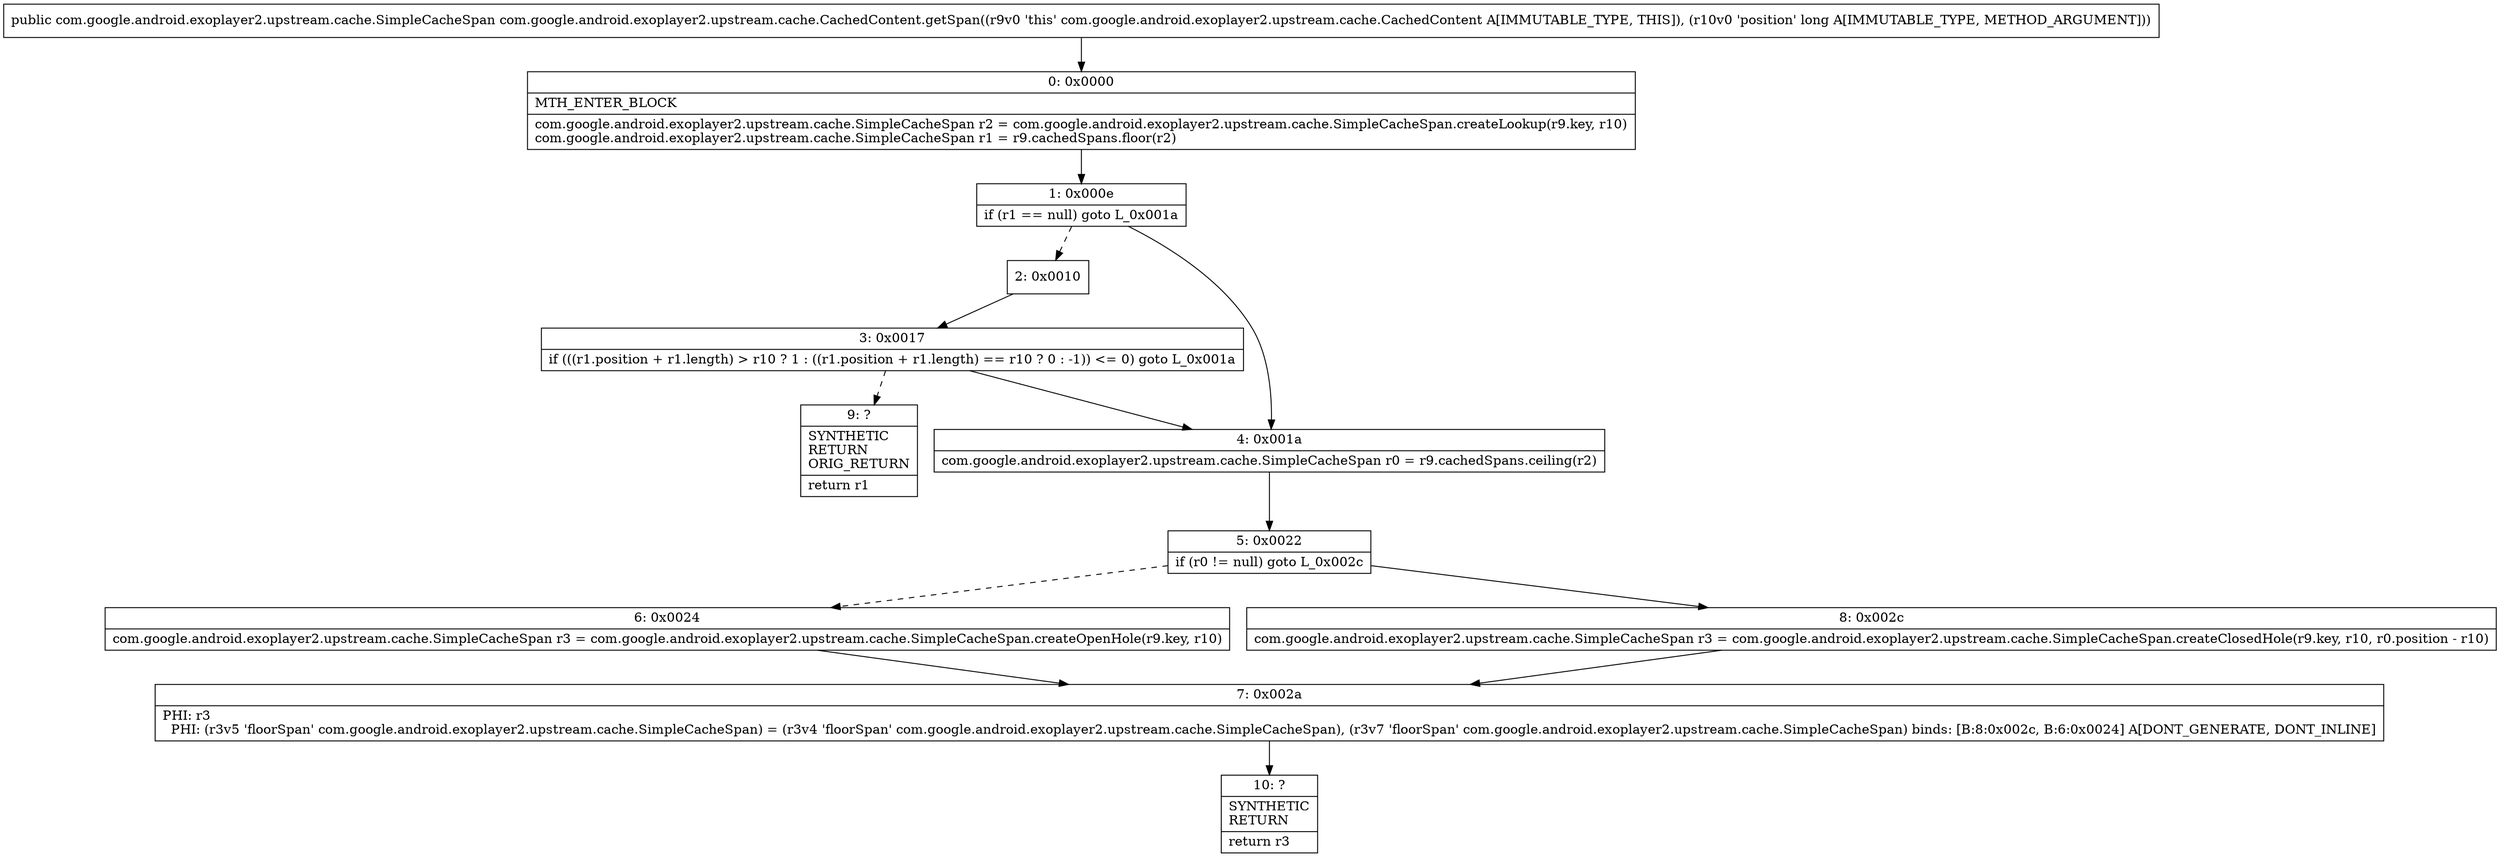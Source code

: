digraph "CFG forcom.google.android.exoplayer2.upstream.cache.CachedContent.getSpan(J)Lcom\/google\/android\/exoplayer2\/upstream\/cache\/SimpleCacheSpan;" {
Node_0 [shape=record,label="{0\:\ 0x0000|MTH_ENTER_BLOCK\l|com.google.android.exoplayer2.upstream.cache.SimpleCacheSpan r2 = com.google.android.exoplayer2.upstream.cache.SimpleCacheSpan.createLookup(r9.key, r10)\lcom.google.android.exoplayer2.upstream.cache.SimpleCacheSpan r1 = r9.cachedSpans.floor(r2)\l}"];
Node_1 [shape=record,label="{1\:\ 0x000e|if (r1 == null) goto L_0x001a\l}"];
Node_2 [shape=record,label="{2\:\ 0x0010}"];
Node_3 [shape=record,label="{3\:\ 0x0017|if (((r1.position + r1.length) \> r10 ? 1 : ((r1.position + r1.length) == r10 ? 0 : \-1)) \<= 0) goto L_0x001a\l}"];
Node_4 [shape=record,label="{4\:\ 0x001a|com.google.android.exoplayer2.upstream.cache.SimpleCacheSpan r0 = r9.cachedSpans.ceiling(r2)\l}"];
Node_5 [shape=record,label="{5\:\ 0x0022|if (r0 != null) goto L_0x002c\l}"];
Node_6 [shape=record,label="{6\:\ 0x0024|com.google.android.exoplayer2.upstream.cache.SimpleCacheSpan r3 = com.google.android.exoplayer2.upstream.cache.SimpleCacheSpan.createOpenHole(r9.key, r10)\l}"];
Node_7 [shape=record,label="{7\:\ 0x002a|PHI: r3 \l  PHI: (r3v5 'floorSpan' com.google.android.exoplayer2.upstream.cache.SimpleCacheSpan) = (r3v4 'floorSpan' com.google.android.exoplayer2.upstream.cache.SimpleCacheSpan), (r3v7 'floorSpan' com.google.android.exoplayer2.upstream.cache.SimpleCacheSpan) binds: [B:8:0x002c, B:6:0x0024] A[DONT_GENERATE, DONT_INLINE]\l}"];
Node_8 [shape=record,label="{8\:\ 0x002c|com.google.android.exoplayer2.upstream.cache.SimpleCacheSpan r3 = com.google.android.exoplayer2.upstream.cache.SimpleCacheSpan.createClosedHole(r9.key, r10, r0.position \- r10)\l}"];
Node_9 [shape=record,label="{9\:\ ?|SYNTHETIC\lRETURN\lORIG_RETURN\l|return r1\l}"];
Node_10 [shape=record,label="{10\:\ ?|SYNTHETIC\lRETURN\l|return r3\l}"];
MethodNode[shape=record,label="{public com.google.android.exoplayer2.upstream.cache.SimpleCacheSpan com.google.android.exoplayer2.upstream.cache.CachedContent.getSpan((r9v0 'this' com.google.android.exoplayer2.upstream.cache.CachedContent A[IMMUTABLE_TYPE, THIS]), (r10v0 'position' long A[IMMUTABLE_TYPE, METHOD_ARGUMENT])) }"];
MethodNode -> Node_0;
Node_0 -> Node_1;
Node_1 -> Node_2[style=dashed];
Node_1 -> Node_4;
Node_2 -> Node_3;
Node_3 -> Node_4;
Node_3 -> Node_9[style=dashed];
Node_4 -> Node_5;
Node_5 -> Node_6[style=dashed];
Node_5 -> Node_8;
Node_6 -> Node_7;
Node_7 -> Node_10;
Node_8 -> Node_7;
}

